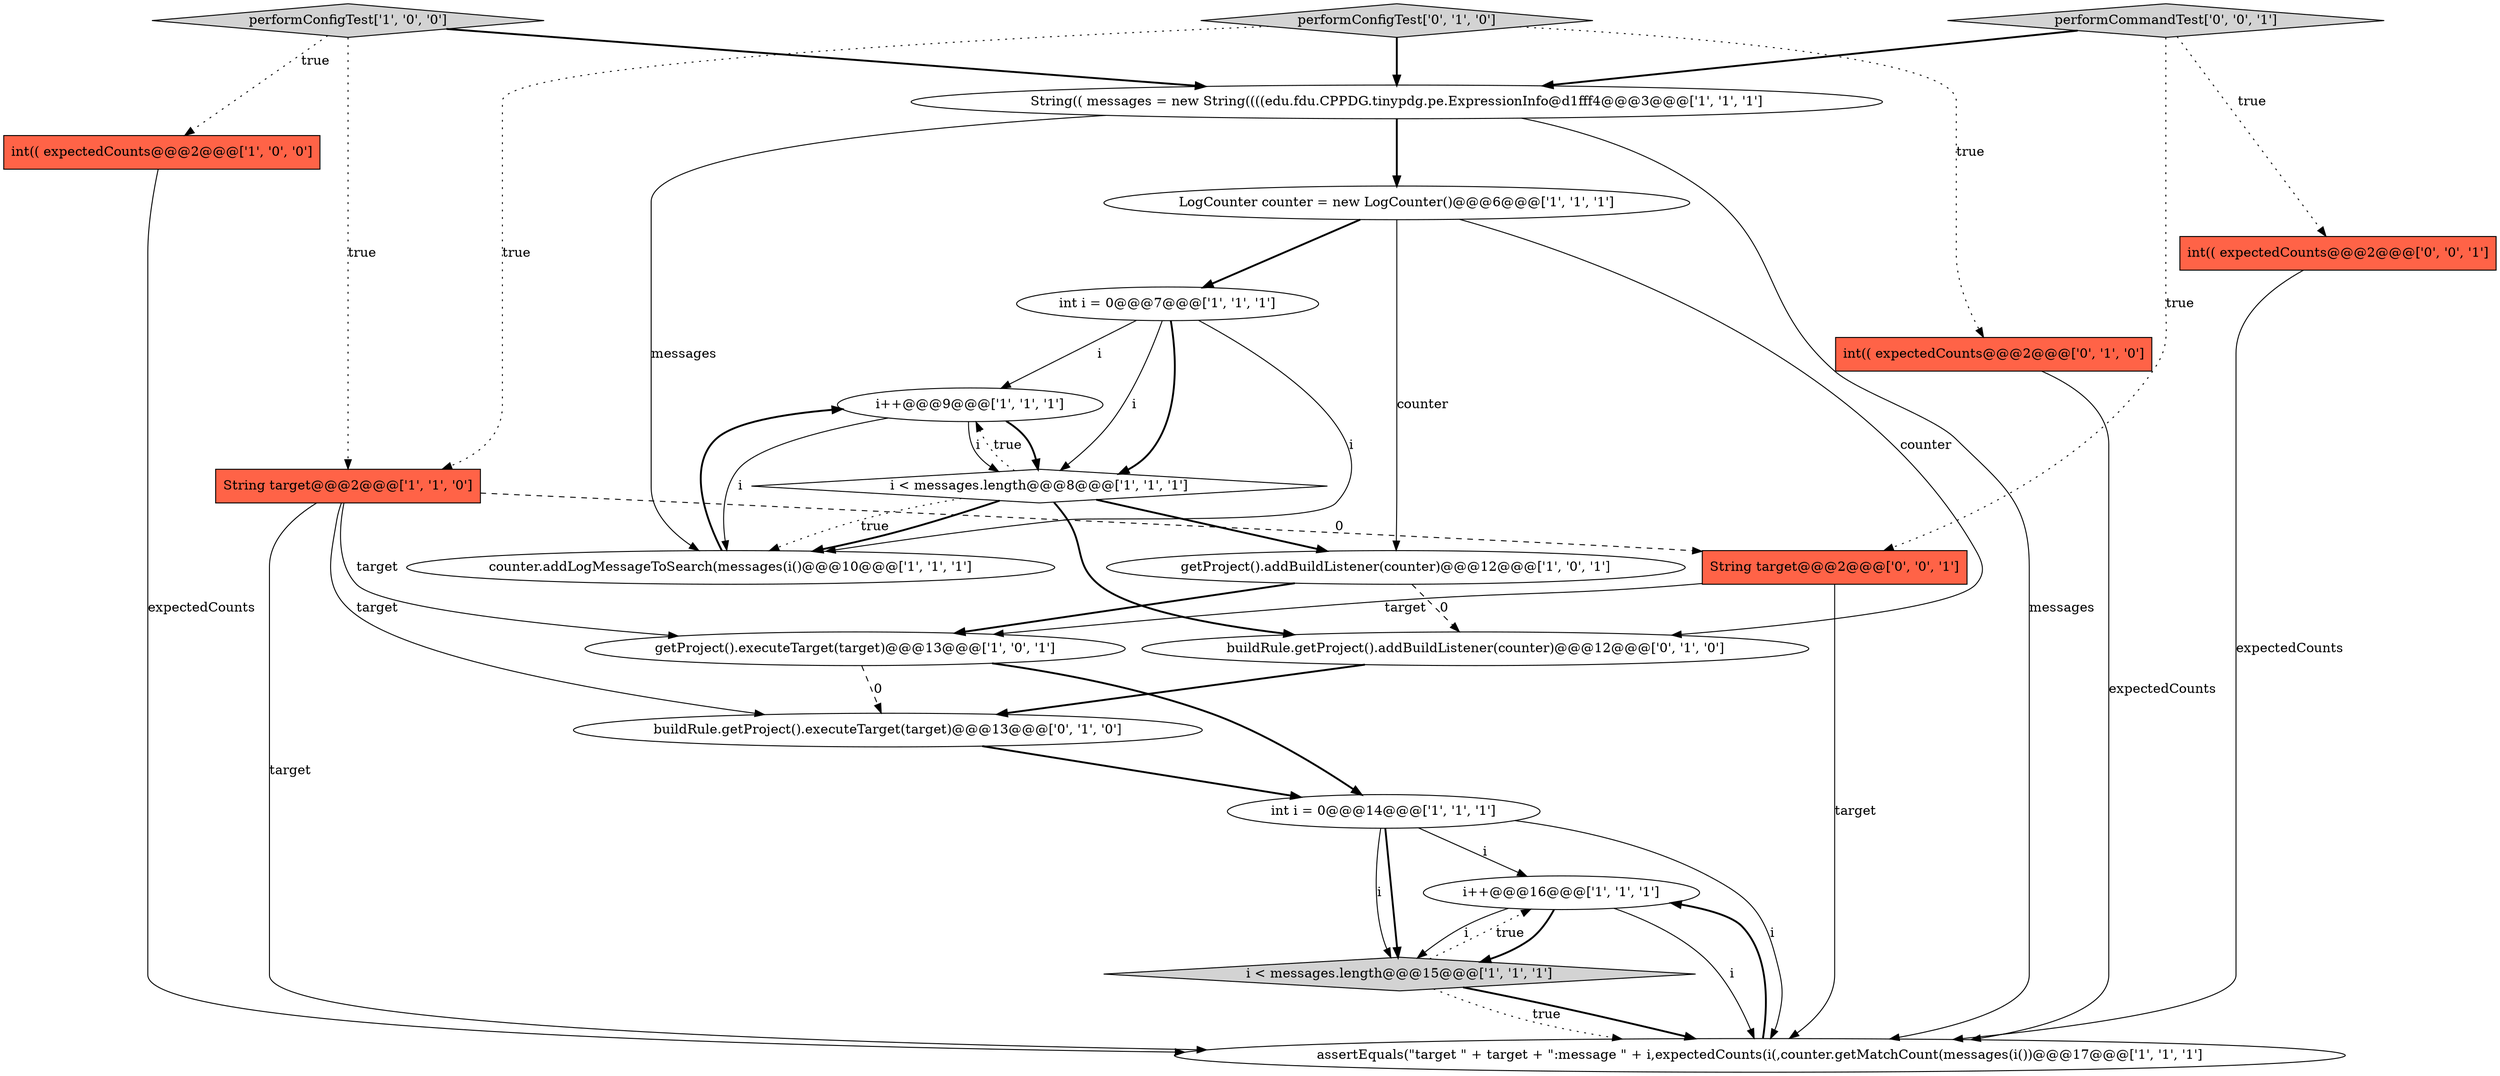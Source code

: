 digraph {
0 [style = filled, label = "i++@@@9@@@['1', '1', '1']", fillcolor = white, shape = ellipse image = "AAA0AAABBB1BBB"];
14 [style = filled, label = "counter.addLogMessageToSearch(messages(i()@@@10@@@['1', '1', '1']", fillcolor = white, shape = ellipse image = "AAA0AAABBB1BBB"];
4 [style = filled, label = "getProject().addBuildListener(counter)@@@12@@@['1', '0', '1']", fillcolor = white, shape = ellipse image = "AAA0AAABBB1BBB"];
2 [style = filled, label = "performConfigTest['1', '0', '0']", fillcolor = lightgray, shape = diamond image = "AAA0AAABBB1BBB"];
19 [style = filled, label = "performCommandTest['0', '0', '1']", fillcolor = lightgray, shape = diamond image = "AAA0AAABBB3BBB"];
5 [style = filled, label = "getProject().executeTarget(target)@@@13@@@['1', '0', '1']", fillcolor = white, shape = ellipse image = "AAA0AAABBB1BBB"];
10 [style = filled, label = "int(( expectedCounts@@@2@@@['1', '0', '0']", fillcolor = tomato, shape = box image = "AAA0AAABBB1BBB"];
21 [style = filled, label = "String target@@@2@@@['0', '0', '1']", fillcolor = tomato, shape = box image = "AAA0AAABBB3BBB"];
12 [style = filled, label = "int i = 0@@@14@@@['1', '1', '1']", fillcolor = white, shape = ellipse image = "AAA0AAABBB1BBB"];
8 [style = filled, label = "LogCounter counter = new LogCounter()@@@6@@@['1', '1', '1']", fillcolor = white, shape = ellipse image = "AAA0AAABBB1BBB"];
16 [style = filled, label = "buildRule.getProject().executeTarget(target)@@@13@@@['0', '1', '0']", fillcolor = white, shape = ellipse image = "AAA1AAABBB2BBB"];
9 [style = filled, label = "i++@@@16@@@['1', '1', '1']", fillcolor = white, shape = ellipse image = "AAA0AAABBB1BBB"];
6 [style = filled, label = "i < messages.length@@@8@@@['1', '1', '1']", fillcolor = white, shape = diamond image = "AAA0AAABBB1BBB"];
20 [style = filled, label = "int(( expectedCounts@@@2@@@['0', '0', '1']", fillcolor = tomato, shape = box image = "AAA0AAABBB3BBB"];
7 [style = filled, label = "assertEquals(\"target \" + target + \":message \" + i,expectedCounts(i(,counter.getMatchCount(messages(i())@@@17@@@['1', '1', '1']", fillcolor = white, shape = ellipse image = "AAA0AAABBB1BBB"];
3 [style = filled, label = "String(( messages = new String((((edu.fdu.CPPDG.tinypdg.pe.ExpressionInfo@d1fff4@@@3@@@['1', '1', '1']", fillcolor = white, shape = ellipse image = "AAA0AAABBB1BBB"];
18 [style = filled, label = "int(( expectedCounts@@@2@@@['0', '1', '0']", fillcolor = tomato, shape = box image = "AAA0AAABBB2BBB"];
17 [style = filled, label = "buildRule.getProject().addBuildListener(counter)@@@12@@@['0', '1', '0']", fillcolor = white, shape = ellipse image = "AAA1AAABBB2BBB"];
1 [style = filled, label = "int i = 0@@@7@@@['1', '1', '1']", fillcolor = white, shape = ellipse image = "AAA0AAABBB1BBB"];
15 [style = filled, label = "performConfigTest['0', '1', '0']", fillcolor = lightgray, shape = diamond image = "AAA0AAABBB2BBB"];
11 [style = filled, label = "i < messages.length@@@15@@@['1', '1', '1']", fillcolor = lightgray, shape = diamond image = "AAA0AAABBB1BBB"];
13 [style = filled, label = "String target@@@2@@@['1', '1', '0']", fillcolor = tomato, shape = box image = "AAA0AAABBB1BBB"];
0->6 [style = bold, label=""];
19->3 [style = bold, label=""];
19->21 [style = dotted, label="true"];
11->9 [style = dotted, label="true"];
12->11 [style = solid, label="i"];
5->16 [style = dashed, label="0"];
9->11 [style = bold, label=""];
15->13 [style = dotted, label="true"];
6->4 [style = bold, label=""];
13->21 [style = dashed, label="0"];
21->5 [style = solid, label="target"];
13->16 [style = solid, label="target"];
7->9 [style = bold, label=""];
9->11 [style = solid, label="i"];
4->5 [style = bold, label=""];
15->18 [style = dotted, label="true"];
4->17 [style = dashed, label="0"];
6->14 [style = dotted, label="true"];
6->17 [style = bold, label=""];
14->0 [style = bold, label=""];
21->7 [style = solid, label="target"];
11->7 [style = dotted, label="true"];
1->6 [style = bold, label=""];
2->10 [style = dotted, label="true"];
3->14 [style = solid, label="messages"];
19->20 [style = dotted, label="true"];
12->7 [style = solid, label="i"];
11->7 [style = bold, label=""];
8->1 [style = bold, label=""];
2->3 [style = bold, label=""];
16->12 [style = bold, label=""];
6->0 [style = dotted, label="true"];
13->5 [style = solid, label="target"];
6->14 [style = bold, label=""];
2->13 [style = dotted, label="true"];
0->6 [style = solid, label="i"];
0->14 [style = solid, label="i"];
3->7 [style = solid, label="messages"];
18->7 [style = solid, label="expectedCounts"];
13->7 [style = solid, label="target"];
3->8 [style = bold, label=""];
10->7 [style = solid, label="expectedCounts"];
20->7 [style = solid, label="expectedCounts"];
15->3 [style = bold, label=""];
1->14 [style = solid, label="i"];
5->12 [style = bold, label=""];
12->11 [style = bold, label=""];
8->4 [style = solid, label="counter"];
1->0 [style = solid, label="i"];
9->7 [style = solid, label="i"];
1->6 [style = solid, label="i"];
17->16 [style = bold, label=""];
8->17 [style = solid, label="counter"];
12->9 [style = solid, label="i"];
}
